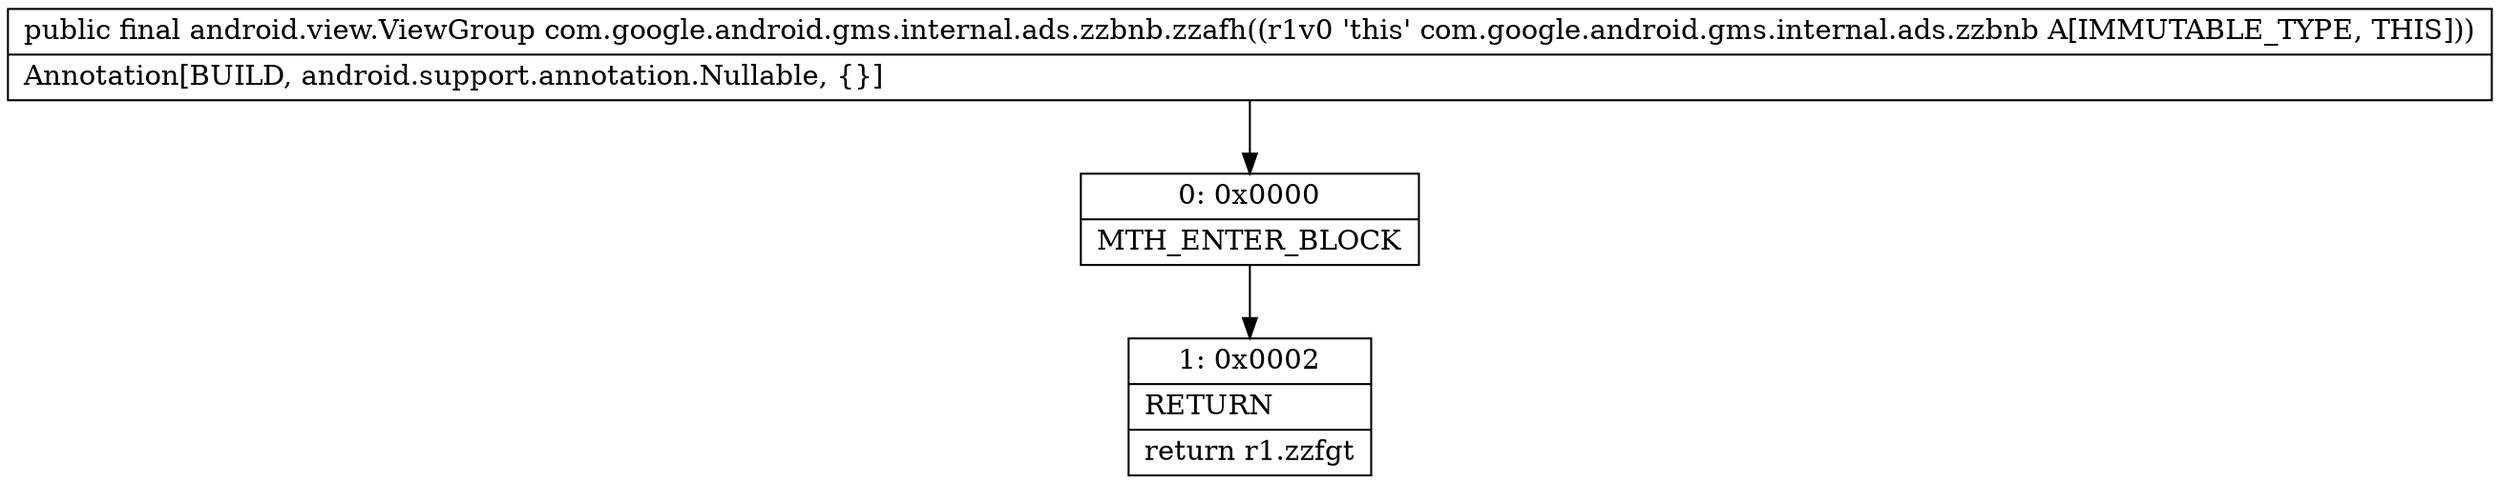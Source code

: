 digraph "CFG forcom.google.android.gms.internal.ads.zzbnb.zzafh()Landroid\/view\/ViewGroup;" {
Node_0 [shape=record,label="{0\:\ 0x0000|MTH_ENTER_BLOCK\l}"];
Node_1 [shape=record,label="{1\:\ 0x0002|RETURN\l|return r1.zzfgt\l}"];
MethodNode[shape=record,label="{public final android.view.ViewGroup com.google.android.gms.internal.ads.zzbnb.zzafh((r1v0 'this' com.google.android.gms.internal.ads.zzbnb A[IMMUTABLE_TYPE, THIS]))  | Annotation[BUILD, android.support.annotation.Nullable, \{\}]\l}"];
MethodNode -> Node_0;
Node_0 -> Node_1;
}

